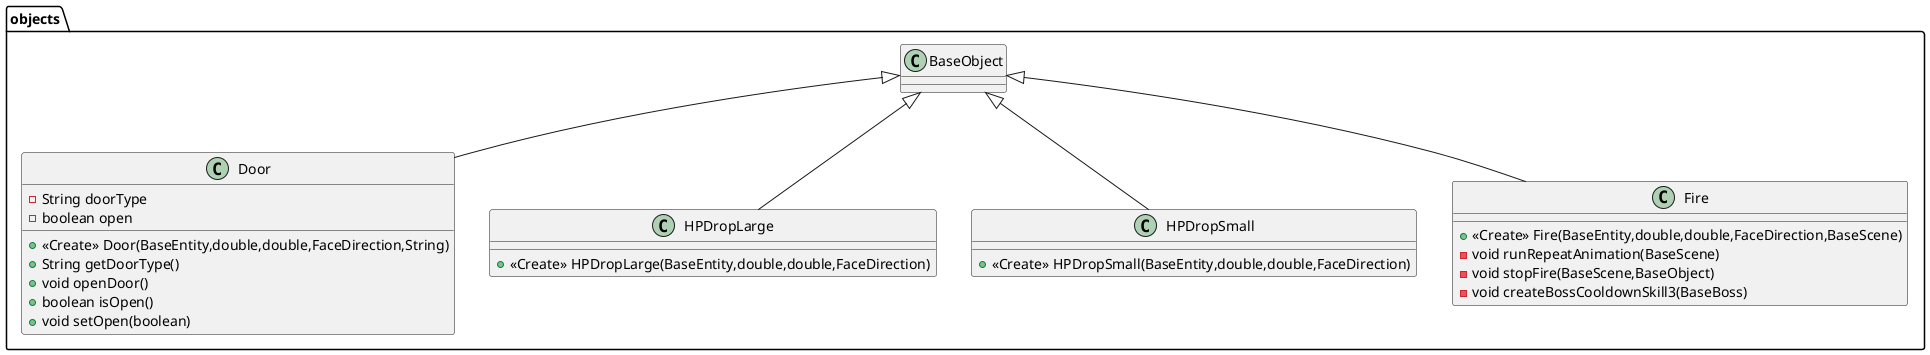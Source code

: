 @startuml
class objects.Door {
- String doorType
- boolean open
+ <<Create>> Door(BaseEntity,double,double,FaceDirection,String)
+ String getDoorType()
+ void openDoor()
+ boolean isOpen()
+ void setOpen(boolean)
}


class objects.HPDropLarge {
+ <<Create>> HPDropLarge(BaseEntity,double,double,FaceDirection)
}

class objects.HPDropSmall {
+ <<Create>> HPDropSmall(BaseEntity,double,double,FaceDirection)
}

class objects.Fire {
+ <<Create>> Fire(BaseEntity,double,double,FaceDirection,BaseScene)
- void runRepeatAnimation(BaseScene)
- void stopFire(BaseScene,BaseObject)
- void createBossCooldownSkill3(BaseBoss)
}



objects.BaseObject <|-- objects.Door
objects.BaseObject <|-- objects.HPDropLarge
objects.BaseObject <|-- objects.HPDropSmall
objects.BaseObject <|-- objects.Fire
@enduml